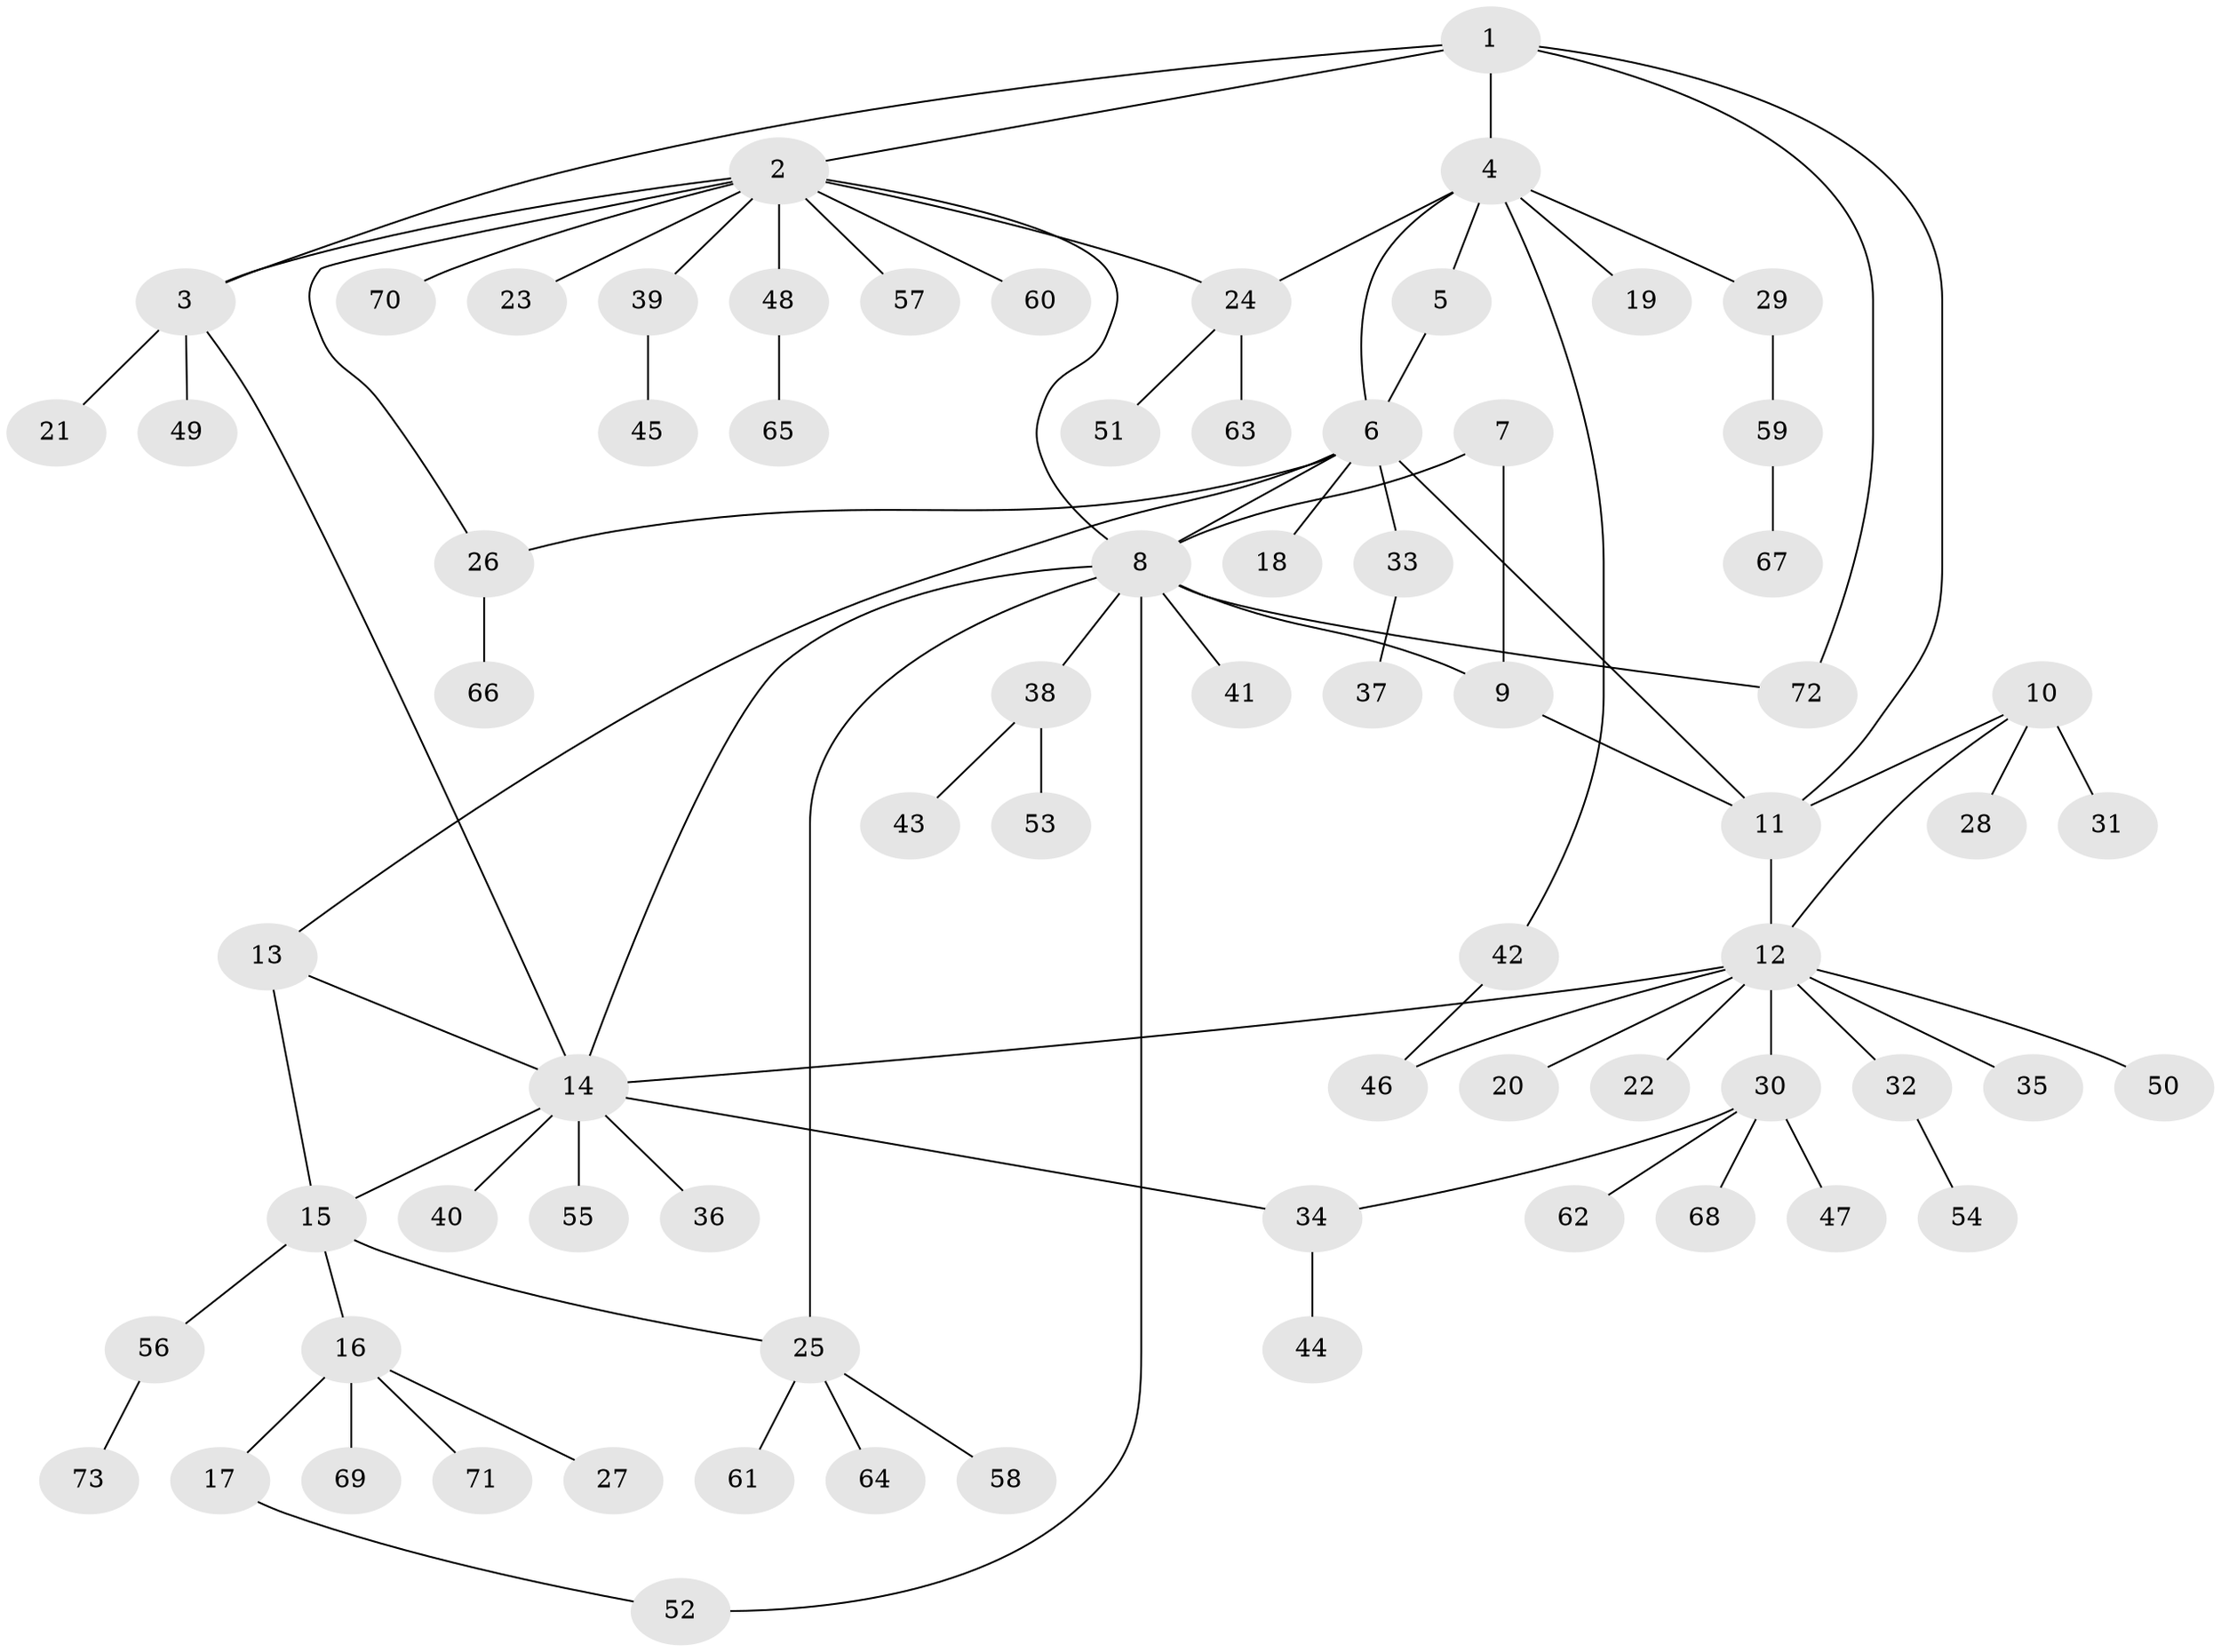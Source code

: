 // Generated by graph-tools (version 1.1) at 2025/26/03/09/25 03:26:41]
// undirected, 73 vertices, 90 edges
graph export_dot {
graph [start="1"]
  node [color=gray90,style=filled];
  1;
  2;
  3;
  4;
  5;
  6;
  7;
  8;
  9;
  10;
  11;
  12;
  13;
  14;
  15;
  16;
  17;
  18;
  19;
  20;
  21;
  22;
  23;
  24;
  25;
  26;
  27;
  28;
  29;
  30;
  31;
  32;
  33;
  34;
  35;
  36;
  37;
  38;
  39;
  40;
  41;
  42;
  43;
  44;
  45;
  46;
  47;
  48;
  49;
  50;
  51;
  52;
  53;
  54;
  55;
  56;
  57;
  58;
  59;
  60;
  61;
  62;
  63;
  64;
  65;
  66;
  67;
  68;
  69;
  70;
  71;
  72;
  73;
  1 -- 2;
  1 -- 3;
  1 -- 4;
  1 -- 11;
  1 -- 72;
  2 -- 3;
  2 -- 8;
  2 -- 23;
  2 -- 24;
  2 -- 26;
  2 -- 39;
  2 -- 48;
  2 -- 57;
  2 -- 60;
  2 -- 70;
  3 -- 14;
  3 -- 21;
  3 -- 49;
  4 -- 5;
  4 -- 6;
  4 -- 19;
  4 -- 24;
  4 -- 29;
  4 -- 42;
  5 -- 6;
  6 -- 8;
  6 -- 11;
  6 -- 13;
  6 -- 18;
  6 -- 26;
  6 -- 33;
  7 -- 8;
  7 -- 9;
  8 -- 9;
  8 -- 14;
  8 -- 25;
  8 -- 38;
  8 -- 41;
  8 -- 52;
  8 -- 72;
  9 -- 11;
  10 -- 11;
  10 -- 12;
  10 -- 28;
  10 -- 31;
  11 -- 12;
  12 -- 14;
  12 -- 20;
  12 -- 22;
  12 -- 30;
  12 -- 32;
  12 -- 35;
  12 -- 46;
  12 -- 50;
  13 -- 14;
  13 -- 15;
  14 -- 15;
  14 -- 34;
  14 -- 36;
  14 -- 40;
  14 -- 55;
  15 -- 16;
  15 -- 25;
  15 -- 56;
  16 -- 17;
  16 -- 27;
  16 -- 69;
  16 -- 71;
  17 -- 52;
  24 -- 51;
  24 -- 63;
  25 -- 58;
  25 -- 61;
  25 -- 64;
  26 -- 66;
  29 -- 59;
  30 -- 34;
  30 -- 47;
  30 -- 62;
  30 -- 68;
  32 -- 54;
  33 -- 37;
  34 -- 44;
  38 -- 43;
  38 -- 53;
  39 -- 45;
  42 -- 46;
  48 -- 65;
  56 -- 73;
  59 -- 67;
}
